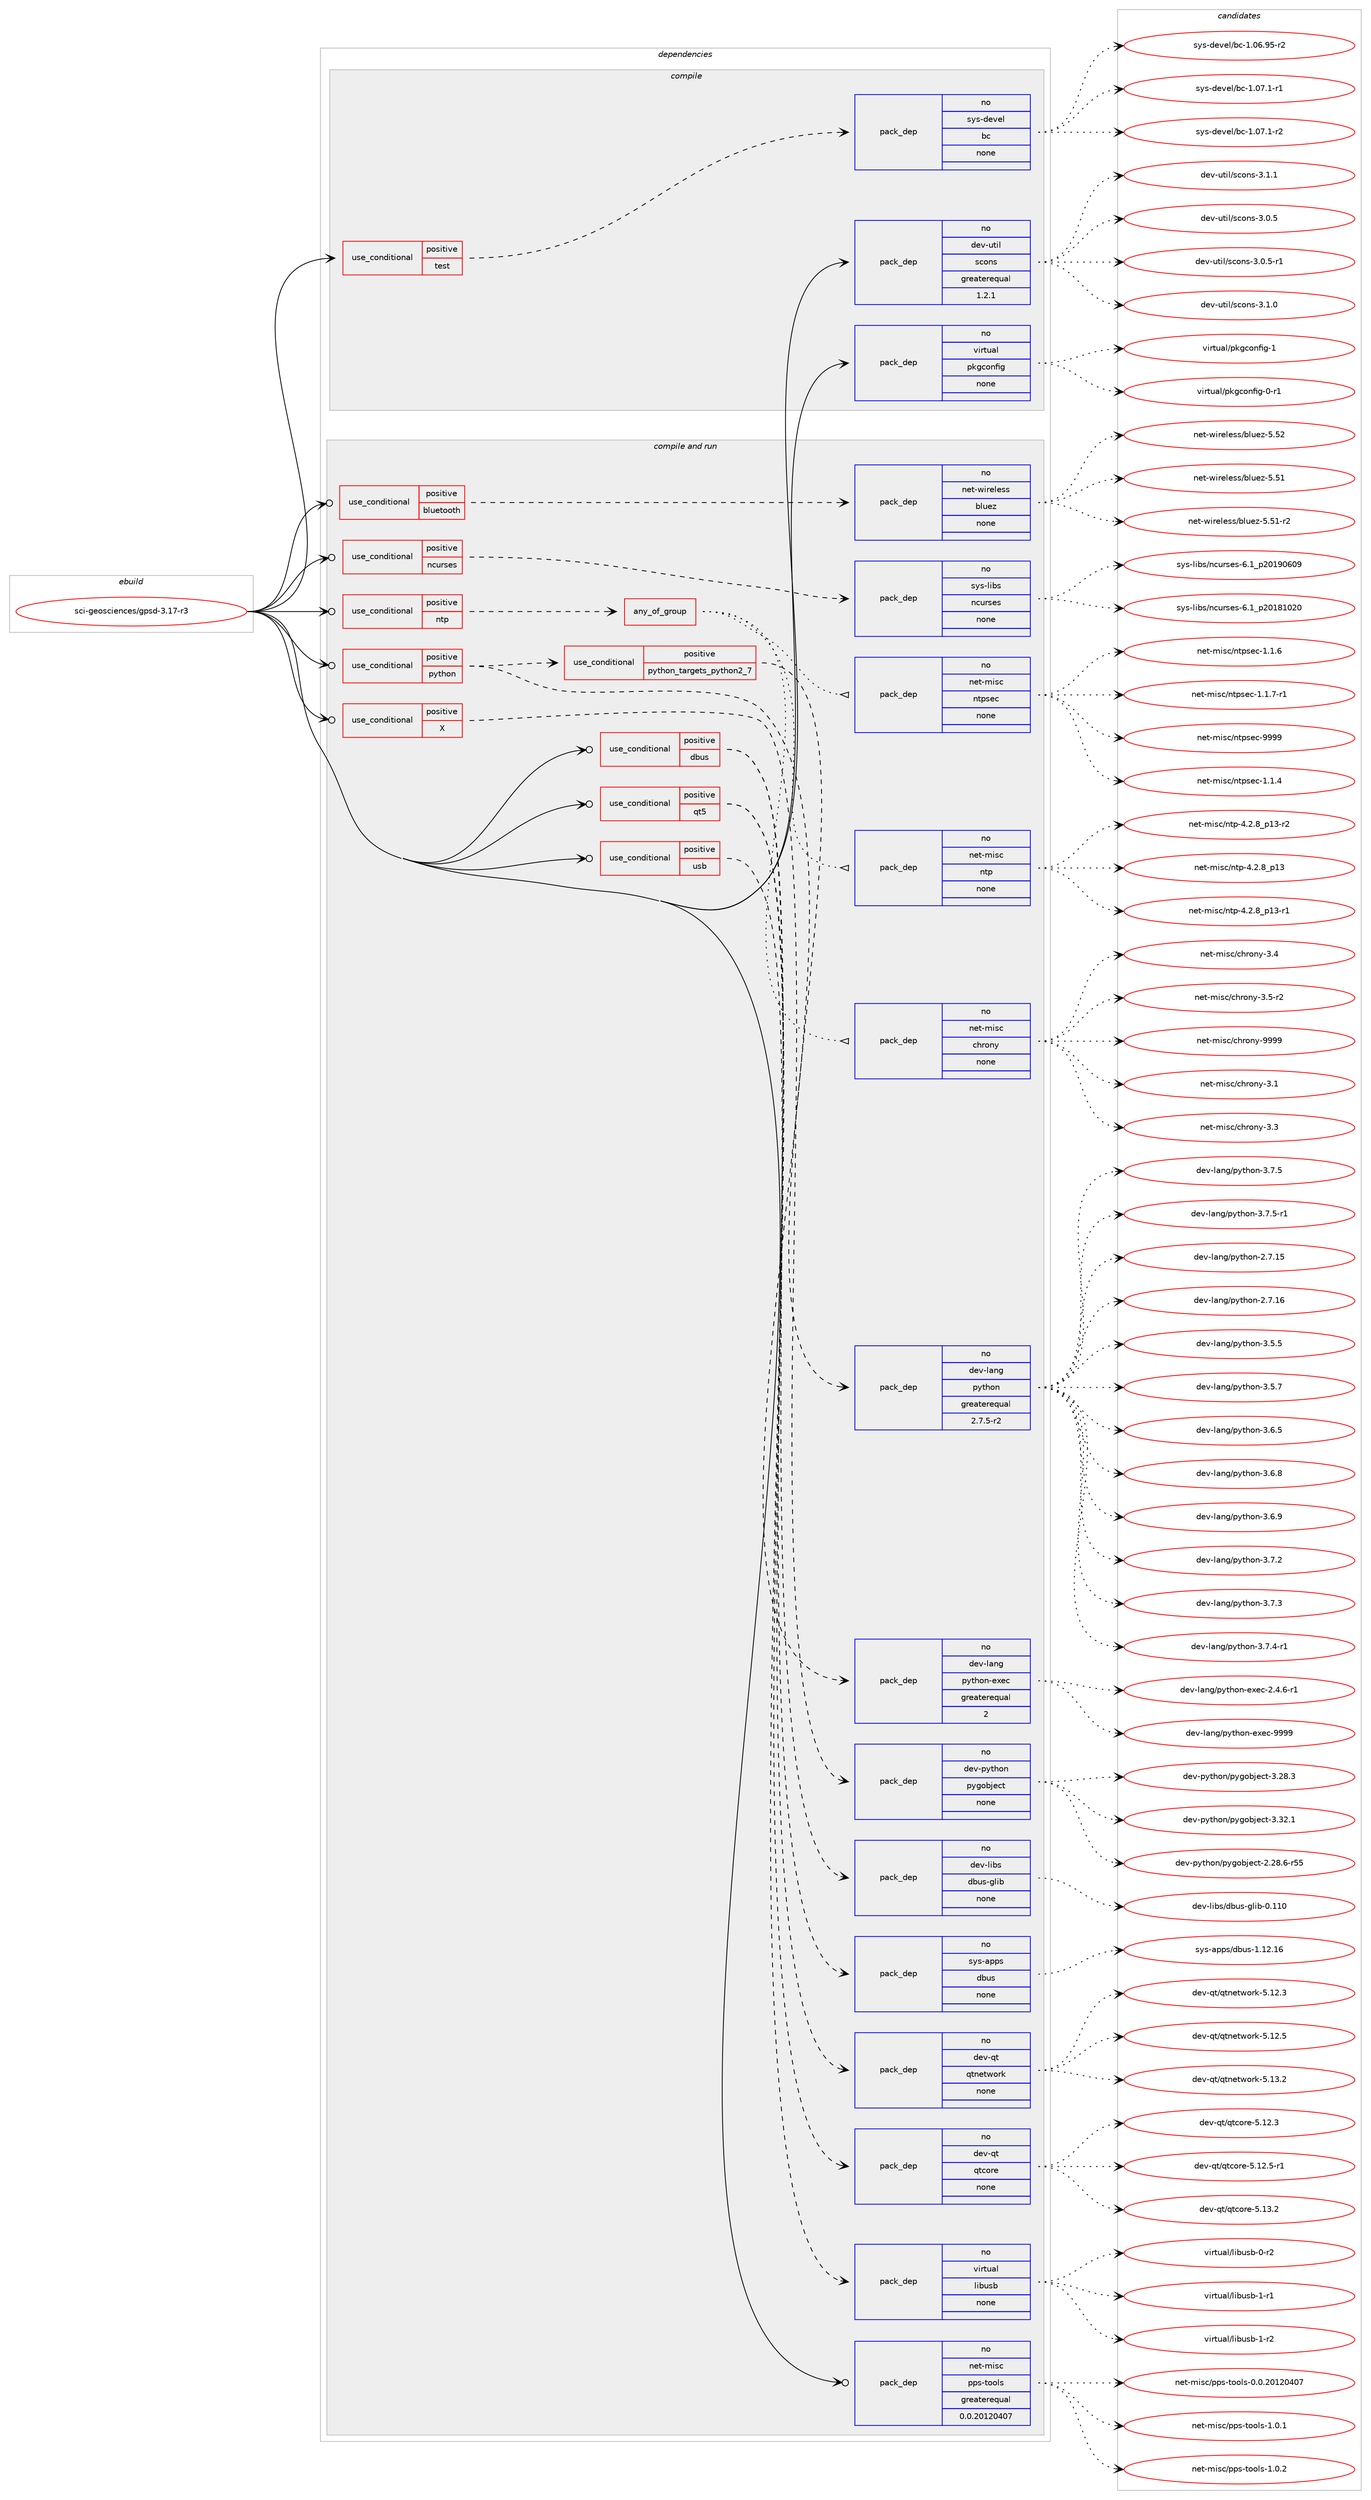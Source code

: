 digraph prolog {

# *************
# Graph options
# *************

newrank=true;
concentrate=true;
compound=true;
graph [rankdir=LR,fontname=Helvetica,fontsize=10,ranksep=1.5];#, ranksep=2.5, nodesep=0.2];
edge  [arrowhead=vee];
node  [fontname=Helvetica,fontsize=10];

# **********
# The ebuild
# **********

subgraph cluster_leftcol {
color=gray;
rank=same;
label=<<i>ebuild</i>>;
id [label="sci-geosciences/gpsd-3.17-r3", color=red, width=4, href="../sci-geosciences/gpsd-3.17-r3.svg"];
}

# ****************
# The dependencies
# ****************

subgraph cluster_midcol {
color=gray;
label=<<i>dependencies</i>>;
subgraph cluster_compile {
fillcolor="#eeeeee";
style=filled;
label=<<i>compile</i>>;
subgraph cond207298 {
dependency853908 [label=<<TABLE BORDER="0" CELLBORDER="1" CELLSPACING="0" CELLPADDING="4"><TR><TD ROWSPAN="3" CELLPADDING="10">use_conditional</TD></TR><TR><TD>positive</TD></TR><TR><TD>test</TD></TR></TABLE>>, shape=none, color=red];
subgraph pack631527 {
dependency853909 [label=<<TABLE BORDER="0" CELLBORDER="1" CELLSPACING="0" CELLPADDING="4" WIDTH="220"><TR><TD ROWSPAN="6" CELLPADDING="30">pack_dep</TD></TR><TR><TD WIDTH="110">no</TD></TR><TR><TD>sys-devel</TD></TR><TR><TD>bc</TD></TR><TR><TD>none</TD></TR><TR><TD></TD></TR></TABLE>>, shape=none, color=blue];
}
dependency853908:e -> dependency853909:w [weight=20,style="dashed",arrowhead="vee"];
}
id:e -> dependency853908:w [weight=20,style="solid",arrowhead="vee"];
subgraph pack631528 {
dependency853910 [label=<<TABLE BORDER="0" CELLBORDER="1" CELLSPACING="0" CELLPADDING="4" WIDTH="220"><TR><TD ROWSPAN="6" CELLPADDING="30">pack_dep</TD></TR><TR><TD WIDTH="110">no</TD></TR><TR><TD>dev-util</TD></TR><TR><TD>scons</TD></TR><TR><TD>greaterequal</TD></TR><TR><TD>1.2.1</TD></TR></TABLE>>, shape=none, color=blue];
}
id:e -> dependency853910:w [weight=20,style="solid",arrowhead="vee"];
subgraph pack631529 {
dependency853911 [label=<<TABLE BORDER="0" CELLBORDER="1" CELLSPACING="0" CELLPADDING="4" WIDTH="220"><TR><TD ROWSPAN="6" CELLPADDING="30">pack_dep</TD></TR><TR><TD WIDTH="110">no</TD></TR><TR><TD>virtual</TD></TR><TR><TD>pkgconfig</TD></TR><TR><TD>none</TD></TR><TR><TD></TD></TR></TABLE>>, shape=none, color=blue];
}
id:e -> dependency853911:w [weight=20,style="solid",arrowhead="vee"];
}
subgraph cluster_compileandrun {
fillcolor="#eeeeee";
style=filled;
label=<<i>compile and run</i>>;
subgraph cond207299 {
dependency853912 [label=<<TABLE BORDER="0" CELLBORDER="1" CELLSPACING="0" CELLPADDING="4"><TR><TD ROWSPAN="3" CELLPADDING="10">use_conditional</TD></TR><TR><TD>positive</TD></TR><TR><TD>X</TD></TR></TABLE>>, shape=none, color=red];
subgraph pack631530 {
dependency853913 [label=<<TABLE BORDER="0" CELLBORDER="1" CELLSPACING="0" CELLPADDING="4" WIDTH="220"><TR><TD ROWSPAN="6" CELLPADDING="30">pack_dep</TD></TR><TR><TD WIDTH="110">no</TD></TR><TR><TD>dev-python</TD></TR><TR><TD>pygobject</TD></TR><TR><TD>none</TD></TR><TR><TD></TD></TR></TABLE>>, shape=none, color=blue];
}
dependency853912:e -> dependency853913:w [weight=20,style="dashed",arrowhead="vee"];
}
id:e -> dependency853912:w [weight=20,style="solid",arrowhead="odotvee"];
subgraph cond207300 {
dependency853914 [label=<<TABLE BORDER="0" CELLBORDER="1" CELLSPACING="0" CELLPADDING="4"><TR><TD ROWSPAN="3" CELLPADDING="10">use_conditional</TD></TR><TR><TD>positive</TD></TR><TR><TD>bluetooth</TD></TR></TABLE>>, shape=none, color=red];
subgraph pack631531 {
dependency853915 [label=<<TABLE BORDER="0" CELLBORDER="1" CELLSPACING="0" CELLPADDING="4" WIDTH="220"><TR><TD ROWSPAN="6" CELLPADDING="30">pack_dep</TD></TR><TR><TD WIDTH="110">no</TD></TR><TR><TD>net-wireless</TD></TR><TR><TD>bluez</TD></TR><TR><TD>none</TD></TR><TR><TD></TD></TR></TABLE>>, shape=none, color=blue];
}
dependency853914:e -> dependency853915:w [weight=20,style="dashed",arrowhead="vee"];
}
id:e -> dependency853914:w [weight=20,style="solid",arrowhead="odotvee"];
subgraph cond207301 {
dependency853916 [label=<<TABLE BORDER="0" CELLBORDER="1" CELLSPACING="0" CELLPADDING="4"><TR><TD ROWSPAN="3" CELLPADDING="10">use_conditional</TD></TR><TR><TD>positive</TD></TR><TR><TD>dbus</TD></TR></TABLE>>, shape=none, color=red];
subgraph pack631532 {
dependency853917 [label=<<TABLE BORDER="0" CELLBORDER="1" CELLSPACING="0" CELLPADDING="4" WIDTH="220"><TR><TD ROWSPAN="6" CELLPADDING="30">pack_dep</TD></TR><TR><TD WIDTH="110">no</TD></TR><TR><TD>sys-apps</TD></TR><TR><TD>dbus</TD></TR><TR><TD>none</TD></TR><TR><TD></TD></TR></TABLE>>, shape=none, color=blue];
}
dependency853916:e -> dependency853917:w [weight=20,style="dashed",arrowhead="vee"];
subgraph pack631533 {
dependency853918 [label=<<TABLE BORDER="0" CELLBORDER="1" CELLSPACING="0" CELLPADDING="4" WIDTH="220"><TR><TD ROWSPAN="6" CELLPADDING="30">pack_dep</TD></TR><TR><TD WIDTH="110">no</TD></TR><TR><TD>dev-libs</TD></TR><TR><TD>dbus-glib</TD></TR><TR><TD>none</TD></TR><TR><TD></TD></TR></TABLE>>, shape=none, color=blue];
}
dependency853916:e -> dependency853918:w [weight=20,style="dashed",arrowhead="vee"];
}
id:e -> dependency853916:w [weight=20,style="solid",arrowhead="odotvee"];
subgraph cond207302 {
dependency853919 [label=<<TABLE BORDER="0" CELLBORDER="1" CELLSPACING="0" CELLPADDING="4"><TR><TD ROWSPAN="3" CELLPADDING="10">use_conditional</TD></TR><TR><TD>positive</TD></TR><TR><TD>ncurses</TD></TR></TABLE>>, shape=none, color=red];
subgraph pack631534 {
dependency853920 [label=<<TABLE BORDER="0" CELLBORDER="1" CELLSPACING="0" CELLPADDING="4" WIDTH="220"><TR><TD ROWSPAN="6" CELLPADDING="30">pack_dep</TD></TR><TR><TD WIDTH="110">no</TD></TR><TR><TD>sys-libs</TD></TR><TR><TD>ncurses</TD></TR><TR><TD>none</TD></TR><TR><TD></TD></TR></TABLE>>, shape=none, color=blue];
}
dependency853919:e -> dependency853920:w [weight=20,style="dashed",arrowhead="vee"];
}
id:e -> dependency853919:w [weight=20,style="solid",arrowhead="odotvee"];
subgraph cond207303 {
dependency853921 [label=<<TABLE BORDER="0" CELLBORDER="1" CELLSPACING="0" CELLPADDING="4"><TR><TD ROWSPAN="3" CELLPADDING="10">use_conditional</TD></TR><TR><TD>positive</TD></TR><TR><TD>ntp</TD></TR></TABLE>>, shape=none, color=red];
subgraph any14574 {
dependency853922 [label=<<TABLE BORDER="0" CELLBORDER="1" CELLSPACING="0" CELLPADDING="4"><TR><TD CELLPADDING="10">any_of_group</TD></TR></TABLE>>, shape=none, color=red];subgraph pack631535 {
dependency853923 [label=<<TABLE BORDER="0" CELLBORDER="1" CELLSPACING="0" CELLPADDING="4" WIDTH="220"><TR><TD ROWSPAN="6" CELLPADDING="30">pack_dep</TD></TR><TR><TD WIDTH="110">no</TD></TR><TR><TD>net-misc</TD></TR><TR><TD>ntp</TD></TR><TR><TD>none</TD></TR><TR><TD></TD></TR></TABLE>>, shape=none, color=blue];
}
dependency853922:e -> dependency853923:w [weight=20,style="dotted",arrowhead="oinv"];
subgraph pack631536 {
dependency853924 [label=<<TABLE BORDER="0" CELLBORDER="1" CELLSPACING="0" CELLPADDING="4" WIDTH="220"><TR><TD ROWSPAN="6" CELLPADDING="30">pack_dep</TD></TR><TR><TD WIDTH="110">no</TD></TR><TR><TD>net-misc</TD></TR><TR><TD>ntpsec</TD></TR><TR><TD>none</TD></TR><TR><TD></TD></TR></TABLE>>, shape=none, color=blue];
}
dependency853922:e -> dependency853924:w [weight=20,style="dotted",arrowhead="oinv"];
subgraph pack631537 {
dependency853925 [label=<<TABLE BORDER="0" CELLBORDER="1" CELLSPACING="0" CELLPADDING="4" WIDTH="220"><TR><TD ROWSPAN="6" CELLPADDING="30">pack_dep</TD></TR><TR><TD WIDTH="110">no</TD></TR><TR><TD>net-misc</TD></TR><TR><TD>chrony</TD></TR><TR><TD>none</TD></TR><TR><TD></TD></TR></TABLE>>, shape=none, color=blue];
}
dependency853922:e -> dependency853925:w [weight=20,style="dotted",arrowhead="oinv"];
}
dependency853921:e -> dependency853922:w [weight=20,style="dashed",arrowhead="vee"];
}
id:e -> dependency853921:w [weight=20,style="solid",arrowhead="odotvee"];
subgraph cond207304 {
dependency853926 [label=<<TABLE BORDER="0" CELLBORDER="1" CELLSPACING="0" CELLPADDING="4"><TR><TD ROWSPAN="3" CELLPADDING="10">use_conditional</TD></TR><TR><TD>positive</TD></TR><TR><TD>python</TD></TR></TABLE>>, shape=none, color=red];
subgraph cond207305 {
dependency853927 [label=<<TABLE BORDER="0" CELLBORDER="1" CELLSPACING="0" CELLPADDING="4"><TR><TD ROWSPAN="3" CELLPADDING="10">use_conditional</TD></TR><TR><TD>positive</TD></TR><TR><TD>python_targets_python2_7</TD></TR></TABLE>>, shape=none, color=red];
subgraph pack631538 {
dependency853928 [label=<<TABLE BORDER="0" CELLBORDER="1" CELLSPACING="0" CELLPADDING="4" WIDTH="220"><TR><TD ROWSPAN="6" CELLPADDING="30">pack_dep</TD></TR><TR><TD WIDTH="110">no</TD></TR><TR><TD>dev-lang</TD></TR><TR><TD>python</TD></TR><TR><TD>greaterequal</TD></TR><TR><TD>2.7.5-r2</TD></TR></TABLE>>, shape=none, color=blue];
}
dependency853927:e -> dependency853928:w [weight=20,style="dashed",arrowhead="vee"];
}
dependency853926:e -> dependency853927:w [weight=20,style="dashed",arrowhead="vee"];
subgraph pack631539 {
dependency853929 [label=<<TABLE BORDER="0" CELLBORDER="1" CELLSPACING="0" CELLPADDING="4" WIDTH="220"><TR><TD ROWSPAN="6" CELLPADDING="30">pack_dep</TD></TR><TR><TD WIDTH="110">no</TD></TR><TR><TD>dev-lang</TD></TR><TR><TD>python-exec</TD></TR><TR><TD>greaterequal</TD></TR><TR><TD>2</TD></TR></TABLE>>, shape=none, color=blue];
}
dependency853926:e -> dependency853929:w [weight=20,style="dashed",arrowhead="vee"];
}
id:e -> dependency853926:w [weight=20,style="solid",arrowhead="odotvee"];
subgraph cond207306 {
dependency853930 [label=<<TABLE BORDER="0" CELLBORDER="1" CELLSPACING="0" CELLPADDING="4"><TR><TD ROWSPAN="3" CELLPADDING="10">use_conditional</TD></TR><TR><TD>positive</TD></TR><TR><TD>qt5</TD></TR></TABLE>>, shape=none, color=red];
subgraph pack631540 {
dependency853931 [label=<<TABLE BORDER="0" CELLBORDER="1" CELLSPACING="0" CELLPADDING="4" WIDTH="220"><TR><TD ROWSPAN="6" CELLPADDING="30">pack_dep</TD></TR><TR><TD WIDTH="110">no</TD></TR><TR><TD>dev-qt</TD></TR><TR><TD>qtcore</TD></TR><TR><TD>none</TD></TR><TR><TD></TD></TR></TABLE>>, shape=none, color=blue];
}
dependency853930:e -> dependency853931:w [weight=20,style="dashed",arrowhead="vee"];
subgraph pack631541 {
dependency853932 [label=<<TABLE BORDER="0" CELLBORDER="1" CELLSPACING="0" CELLPADDING="4" WIDTH="220"><TR><TD ROWSPAN="6" CELLPADDING="30">pack_dep</TD></TR><TR><TD WIDTH="110">no</TD></TR><TR><TD>dev-qt</TD></TR><TR><TD>qtnetwork</TD></TR><TR><TD>none</TD></TR><TR><TD></TD></TR></TABLE>>, shape=none, color=blue];
}
dependency853930:e -> dependency853932:w [weight=20,style="dashed",arrowhead="vee"];
}
id:e -> dependency853930:w [weight=20,style="solid",arrowhead="odotvee"];
subgraph cond207307 {
dependency853933 [label=<<TABLE BORDER="0" CELLBORDER="1" CELLSPACING="0" CELLPADDING="4"><TR><TD ROWSPAN="3" CELLPADDING="10">use_conditional</TD></TR><TR><TD>positive</TD></TR><TR><TD>usb</TD></TR></TABLE>>, shape=none, color=red];
subgraph pack631542 {
dependency853934 [label=<<TABLE BORDER="0" CELLBORDER="1" CELLSPACING="0" CELLPADDING="4" WIDTH="220"><TR><TD ROWSPAN="6" CELLPADDING="30">pack_dep</TD></TR><TR><TD WIDTH="110">no</TD></TR><TR><TD>virtual</TD></TR><TR><TD>libusb</TD></TR><TR><TD>none</TD></TR><TR><TD></TD></TR></TABLE>>, shape=none, color=blue];
}
dependency853933:e -> dependency853934:w [weight=20,style="dashed",arrowhead="vee"];
}
id:e -> dependency853933:w [weight=20,style="solid",arrowhead="odotvee"];
subgraph pack631543 {
dependency853935 [label=<<TABLE BORDER="0" CELLBORDER="1" CELLSPACING="0" CELLPADDING="4" WIDTH="220"><TR><TD ROWSPAN="6" CELLPADDING="30">pack_dep</TD></TR><TR><TD WIDTH="110">no</TD></TR><TR><TD>net-misc</TD></TR><TR><TD>pps-tools</TD></TR><TR><TD>greaterequal</TD></TR><TR><TD>0.0.20120407</TD></TR></TABLE>>, shape=none, color=blue];
}
id:e -> dependency853935:w [weight=20,style="solid",arrowhead="odotvee"];
}
subgraph cluster_run {
fillcolor="#eeeeee";
style=filled;
label=<<i>run</i>>;
}
}

# **************
# The candidates
# **************

subgraph cluster_choices {
rank=same;
color=gray;
label=<<i>candidates</i>>;

subgraph choice631527 {
color=black;
nodesep=1;
choice1151211154510010111810110847989945494648544657534511450 [label="sys-devel/bc-1.06.95-r2", color=red, width=4,href="../sys-devel/bc-1.06.95-r2.svg"];
choice11512111545100101118101108479899454946485546494511449 [label="sys-devel/bc-1.07.1-r1", color=red, width=4,href="../sys-devel/bc-1.07.1-r1.svg"];
choice11512111545100101118101108479899454946485546494511450 [label="sys-devel/bc-1.07.1-r2", color=red, width=4,href="../sys-devel/bc-1.07.1-r2.svg"];
dependency853909:e -> choice1151211154510010111810110847989945494648544657534511450:w [style=dotted,weight="100"];
dependency853909:e -> choice11512111545100101118101108479899454946485546494511449:w [style=dotted,weight="100"];
dependency853909:e -> choice11512111545100101118101108479899454946485546494511450:w [style=dotted,weight="100"];
}
subgraph choice631528 {
color=black;
nodesep=1;
choice100101118451171161051084711599111110115455146484653 [label="dev-util/scons-3.0.5", color=red, width=4,href="../dev-util/scons-3.0.5.svg"];
choice1001011184511711610510847115991111101154551464846534511449 [label="dev-util/scons-3.0.5-r1", color=red, width=4,href="../dev-util/scons-3.0.5-r1.svg"];
choice100101118451171161051084711599111110115455146494648 [label="dev-util/scons-3.1.0", color=red, width=4,href="../dev-util/scons-3.1.0.svg"];
choice100101118451171161051084711599111110115455146494649 [label="dev-util/scons-3.1.1", color=red, width=4,href="../dev-util/scons-3.1.1.svg"];
dependency853910:e -> choice100101118451171161051084711599111110115455146484653:w [style=dotted,weight="100"];
dependency853910:e -> choice1001011184511711610510847115991111101154551464846534511449:w [style=dotted,weight="100"];
dependency853910:e -> choice100101118451171161051084711599111110115455146494648:w [style=dotted,weight="100"];
dependency853910:e -> choice100101118451171161051084711599111110115455146494649:w [style=dotted,weight="100"];
}
subgraph choice631529 {
color=black;
nodesep=1;
choice11810511411611797108471121071039911111010210510345484511449 [label="virtual/pkgconfig-0-r1", color=red, width=4,href="../virtual/pkgconfig-0-r1.svg"];
choice1181051141161179710847112107103991111101021051034549 [label="virtual/pkgconfig-1", color=red, width=4,href="../virtual/pkgconfig-1.svg"];
dependency853911:e -> choice11810511411611797108471121071039911111010210510345484511449:w [style=dotted,weight="100"];
dependency853911:e -> choice1181051141161179710847112107103991111101021051034549:w [style=dotted,weight="100"];
}
subgraph choice631530 {
color=black;
nodesep=1;
choice1001011184511212111610411111047112121103111981061019911645504650564654451145353 [label="dev-python/pygobject-2.28.6-r55", color=red, width=4,href="../dev-python/pygobject-2.28.6-r55.svg"];
choice1001011184511212111610411111047112121103111981061019911645514650564651 [label="dev-python/pygobject-3.28.3", color=red, width=4,href="../dev-python/pygobject-3.28.3.svg"];
choice1001011184511212111610411111047112121103111981061019911645514651504649 [label="dev-python/pygobject-3.32.1", color=red, width=4,href="../dev-python/pygobject-3.32.1.svg"];
dependency853913:e -> choice1001011184511212111610411111047112121103111981061019911645504650564654451145353:w [style=dotted,weight="100"];
dependency853913:e -> choice1001011184511212111610411111047112121103111981061019911645514650564651:w [style=dotted,weight="100"];
dependency853913:e -> choice1001011184511212111610411111047112121103111981061019911645514651504649:w [style=dotted,weight="100"];
}
subgraph choice631531 {
color=black;
nodesep=1;
choice1101011164511910511410110810111511547981081171011224553465349 [label="net-wireless/bluez-5.51", color=red, width=4,href="../net-wireless/bluez-5.51.svg"];
choice11010111645119105114101108101115115479810811710112245534653494511450 [label="net-wireless/bluez-5.51-r2", color=red, width=4,href="../net-wireless/bluez-5.51-r2.svg"];
choice1101011164511910511410110810111511547981081171011224553465350 [label="net-wireless/bluez-5.52", color=red, width=4,href="../net-wireless/bluez-5.52.svg"];
dependency853915:e -> choice1101011164511910511410110810111511547981081171011224553465349:w [style=dotted,weight="100"];
dependency853915:e -> choice11010111645119105114101108101115115479810811710112245534653494511450:w [style=dotted,weight="100"];
dependency853915:e -> choice1101011164511910511410110810111511547981081171011224553465350:w [style=dotted,weight="100"];
}
subgraph choice631532 {
color=black;
nodesep=1;
choice115121115459711211211547100981171154549464950464954 [label="sys-apps/dbus-1.12.16", color=red, width=4,href="../sys-apps/dbus-1.12.16.svg"];
dependency853917:e -> choice115121115459711211211547100981171154549464950464954:w [style=dotted,weight="100"];
}
subgraph choice631533 {
color=black;
nodesep=1;
choice100101118451081059811547100981171154510310810598454846494948 [label="dev-libs/dbus-glib-0.110", color=red, width=4,href="../dev-libs/dbus-glib-0.110.svg"];
dependency853918:e -> choice100101118451081059811547100981171154510310810598454846494948:w [style=dotted,weight="100"];
}
subgraph choice631534 {
color=black;
nodesep=1;
choice1151211154510810598115471109911711411510111545544649951125048495649485048 [label="sys-libs/ncurses-6.1_p20181020", color=red, width=4,href="../sys-libs/ncurses-6.1_p20181020.svg"];
choice1151211154510810598115471109911711411510111545544649951125048495748544857 [label="sys-libs/ncurses-6.1_p20190609", color=red, width=4,href="../sys-libs/ncurses-6.1_p20190609.svg"];
dependency853920:e -> choice1151211154510810598115471109911711411510111545544649951125048495649485048:w [style=dotted,weight="100"];
dependency853920:e -> choice1151211154510810598115471109911711411510111545544649951125048495748544857:w [style=dotted,weight="100"];
}
subgraph choice631535 {
color=black;
nodesep=1;
choice110101116451091051159947110116112455246504656951124951 [label="net-misc/ntp-4.2.8_p13", color=red, width=4,href="../net-misc/ntp-4.2.8_p13.svg"];
choice1101011164510910511599471101161124552465046569511249514511449 [label="net-misc/ntp-4.2.8_p13-r1", color=red, width=4,href="../net-misc/ntp-4.2.8_p13-r1.svg"];
choice1101011164510910511599471101161124552465046569511249514511450 [label="net-misc/ntp-4.2.8_p13-r2", color=red, width=4,href="../net-misc/ntp-4.2.8_p13-r2.svg"];
dependency853923:e -> choice110101116451091051159947110116112455246504656951124951:w [style=dotted,weight="100"];
dependency853923:e -> choice1101011164510910511599471101161124552465046569511249514511449:w [style=dotted,weight="100"];
dependency853923:e -> choice1101011164510910511599471101161124552465046569511249514511450:w [style=dotted,weight="100"];
}
subgraph choice631536 {
color=black;
nodesep=1;
choice11010111645109105115994711011611211510199454946494652 [label="net-misc/ntpsec-1.1.4", color=red, width=4,href="../net-misc/ntpsec-1.1.4.svg"];
choice11010111645109105115994711011611211510199454946494654 [label="net-misc/ntpsec-1.1.6", color=red, width=4,href="../net-misc/ntpsec-1.1.6.svg"];
choice110101116451091051159947110116112115101994549464946554511449 [label="net-misc/ntpsec-1.1.7-r1", color=red, width=4,href="../net-misc/ntpsec-1.1.7-r1.svg"];
choice110101116451091051159947110116112115101994557575757 [label="net-misc/ntpsec-9999", color=red, width=4,href="../net-misc/ntpsec-9999.svg"];
dependency853924:e -> choice11010111645109105115994711011611211510199454946494652:w [style=dotted,weight="100"];
dependency853924:e -> choice11010111645109105115994711011611211510199454946494654:w [style=dotted,weight="100"];
dependency853924:e -> choice110101116451091051159947110116112115101994549464946554511449:w [style=dotted,weight="100"];
dependency853924:e -> choice110101116451091051159947110116112115101994557575757:w [style=dotted,weight="100"];
}
subgraph choice631537 {
color=black;
nodesep=1;
choice1101011164510910511599479910411411111012145514649 [label="net-misc/chrony-3.1", color=red, width=4,href="../net-misc/chrony-3.1.svg"];
choice1101011164510910511599479910411411111012145514651 [label="net-misc/chrony-3.3", color=red, width=4,href="../net-misc/chrony-3.3.svg"];
choice1101011164510910511599479910411411111012145514652 [label="net-misc/chrony-3.4", color=red, width=4,href="../net-misc/chrony-3.4.svg"];
choice11010111645109105115994799104114111110121455146534511450 [label="net-misc/chrony-3.5-r2", color=red, width=4,href="../net-misc/chrony-3.5-r2.svg"];
choice110101116451091051159947991041141111101214557575757 [label="net-misc/chrony-9999", color=red, width=4,href="../net-misc/chrony-9999.svg"];
dependency853925:e -> choice1101011164510910511599479910411411111012145514649:w [style=dotted,weight="100"];
dependency853925:e -> choice1101011164510910511599479910411411111012145514651:w [style=dotted,weight="100"];
dependency853925:e -> choice1101011164510910511599479910411411111012145514652:w [style=dotted,weight="100"];
dependency853925:e -> choice11010111645109105115994799104114111110121455146534511450:w [style=dotted,weight="100"];
dependency853925:e -> choice110101116451091051159947991041141111101214557575757:w [style=dotted,weight="100"];
}
subgraph choice631538 {
color=black;
nodesep=1;
choice10010111845108971101034711212111610411111045504655464953 [label="dev-lang/python-2.7.15", color=red, width=4,href="../dev-lang/python-2.7.15.svg"];
choice10010111845108971101034711212111610411111045504655464954 [label="dev-lang/python-2.7.16", color=red, width=4,href="../dev-lang/python-2.7.16.svg"];
choice100101118451089711010347112121116104111110455146534653 [label="dev-lang/python-3.5.5", color=red, width=4,href="../dev-lang/python-3.5.5.svg"];
choice100101118451089711010347112121116104111110455146534655 [label="dev-lang/python-3.5.7", color=red, width=4,href="../dev-lang/python-3.5.7.svg"];
choice100101118451089711010347112121116104111110455146544653 [label="dev-lang/python-3.6.5", color=red, width=4,href="../dev-lang/python-3.6.5.svg"];
choice100101118451089711010347112121116104111110455146544656 [label="dev-lang/python-3.6.8", color=red, width=4,href="../dev-lang/python-3.6.8.svg"];
choice100101118451089711010347112121116104111110455146544657 [label="dev-lang/python-3.6.9", color=red, width=4,href="../dev-lang/python-3.6.9.svg"];
choice100101118451089711010347112121116104111110455146554650 [label="dev-lang/python-3.7.2", color=red, width=4,href="../dev-lang/python-3.7.2.svg"];
choice100101118451089711010347112121116104111110455146554651 [label="dev-lang/python-3.7.3", color=red, width=4,href="../dev-lang/python-3.7.3.svg"];
choice1001011184510897110103471121211161041111104551465546524511449 [label="dev-lang/python-3.7.4-r1", color=red, width=4,href="../dev-lang/python-3.7.4-r1.svg"];
choice100101118451089711010347112121116104111110455146554653 [label="dev-lang/python-3.7.5", color=red, width=4,href="../dev-lang/python-3.7.5.svg"];
choice1001011184510897110103471121211161041111104551465546534511449 [label="dev-lang/python-3.7.5-r1", color=red, width=4,href="../dev-lang/python-3.7.5-r1.svg"];
dependency853928:e -> choice10010111845108971101034711212111610411111045504655464953:w [style=dotted,weight="100"];
dependency853928:e -> choice10010111845108971101034711212111610411111045504655464954:w [style=dotted,weight="100"];
dependency853928:e -> choice100101118451089711010347112121116104111110455146534653:w [style=dotted,weight="100"];
dependency853928:e -> choice100101118451089711010347112121116104111110455146534655:w [style=dotted,weight="100"];
dependency853928:e -> choice100101118451089711010347112121116104111110455146544653:w [style=dotted,weight="100"];
dependency853928:e -> choice100101118451089711010347112121116104111110455146544656:w [style=dotted,weight="100"];
dependency853928:e -> choice100101118451089711010347112121116104111110455146544657:w [style=dotted,weight="100"];
dependency853928:e -> choice100101118451089711010347112121116104111110455146554650:w [style=dotted,weight="100"];
dependency853928:e -> choice100101118451089711010347112121116104111110455146554651:w [style=dotted,weight="100"];
dependency853928:e -> choice1001011184510897110103471121211161041111104551465546524511449:w [style=dotted,weight="100"];
dependency853928:e -> choice100101118451089711010347112121116104111110455146554653:w [style=dotted,weight="100"];
dependency853928:e -> choice1001011184510897110103471121211161041111104551465546534511449:w [style=dotted,weight="100"];
}
subgraph choice631539 {
color=black;
nodesep=1;
choice10010111845108971101034711212111610411111045101120101994550465246544511449 [label="dev-lang/python-exec-2.4.6-r1", color=red, width=4,href="../dev-lang/python-exec-2.4.6-r1.svg"];
choice10010111845108971101034711212111610411111045101120101994557575757 [label="dev-lang/python-exec-9999", color=red, width=4,href="../dev-lang/python-exec-9999.svg"];
dependency853929:e -> choice10010111845108971101034711212111610411111045101120101994550465246544511449:w [style=dotted,weight="100"];
dependency853929:e -> choice10010111845108971101034711212111610411111045101120101994557575757:w [style=dotted,weight="100"];
}
subgraph choice631540 {
color=black;
nodesep=1;
choice10010111845113116471131169911111410145534649504651 [label="dev-qt/qtcore-5.12.3", color=red, width=4,href="../dev-qt/qtcore-5.12.3.svg"];
choice100101118451131164711311699111114101455346495046534511449 [label="dev-qt/qtcore-5.12.5-r1", color=red, width=4,href="../dev-qt/qtcore-5.12.5-r1.svg"];
choice10010111845113116471131169911111410145534649514650 [label="dev-qt/qtcore-5.13.2", color=red, width=4,href="../dev-qt/qtcore-5.13.2.svg"];
dependency853931:e -> choice10010111845113116471131169911111410145534649504651:w [style=dotted,weight="100"];
dependency853931:e -> choice100101118451131164711311699111114101455346495046534511449:w [style=dotted,weight="100"];
dependency853931:e -> choice10010111845113116471131169911111410145534649514650:w [style=dotted,weight="100"];
}
subgraph choice631541 {
color=black;
nodesep=1;
choice100101118451131164711311611010111611911111410745534649504651 [label="dev-qt/qtnetwork-5.12.3", color=red, width=4,href="../dev-qt/qtnetwork-5.12.3.svg"];
choice100101118451131164711311611010111611911111410745534649504653 [label="dev-qt/qtnetwork-5.12.5", color=red, width=4,href="../dev-qt/qtnetwork-5.12.5.svg"];
choice100101118451131164711311611010111611911111410745534649514650 [label="dev-qt/qtnetwork-5.13.2", color=red, width=4,href="../dev-qt/qtnetwork-5.13.2.svg"];
dependency853932:e -> choice100101118451131164711311611010111611911111410745534649504651:w [style=dotted,weight="100"];
dependency853932:e -> choice100101118451131164711311611010111611911111410745534649504653:w [style=dotted,weight="100"];
dependency853932:e -> choice100101118451131164711311611010111611911111410745534649514650:w [style=dotted,weight="100"];
}
subgraph choice631542 {
color=black;
nodesep=1;
choice1181051141161179710847108105981171159845484511450 [label="virtual/libusb-0-r2", color=red, width=4,href="../virtual/libusb-0-r2.svg"];
choice1181051141161179710847108105981171159845494511449 [label="virtual/libusb-1-r1", color=red, width=4,href="../virtual/libusb-1-r1.svg"];
choice1181051141161179710847108105981171159845494511450 [label="virtual/libusb-1-r2", color=red, width=4,href="../virtual/libusb-1-r2.svg"];
dependency853934:e -> choice1181051141161179710847108105981171159845484511450:w [style=dotted,weight="100"];
dependency853934:e -> choice1181051141161179710847108105981171159845494511449:w [style=dotted,weight="100"];
dependency853934:e -> choice1181051141161179710847108105981171159845494511450:w [style=dotted,weight="100"];
}
subgraph choice631543 {
color=black;
nodesep=1;
choice1101011164510910511599471121121154511611111110811545484648465048495048524855 [label="net-misc/pps-tools-0.0.20120407", color=red, width=4,href="../net-misc/pps-tools-0.0.20120407.svg"];
choice11010111645109105115994711211211545116111111108115454946484649 [label="net-misc/pps-tools-1.0.1", color=red, width=4,href="../net-misc/pps-tools-1.0.1.svg"];
choice11010111645109105115994711211211545116111111108115454946484650 [label="net-misc/pps-tools-1.0.2", color=red, width=4,href="../net-misc/pps-tools-1.0.2.svg"];
dependency853935:e -> choice1101011164510910511599471121121154511611111110811545484648465048495048524855:w [style=dotted,weight="100"];
dependency853935:e -> choice11010111645109105115994711211211545116111111108115454946484649:w [style=dotted,weight="100"];
dependency853935:e -> choice11010111645109105115994711211211545116111111108115454946484650:w [style=dotted,weight="100"];
}
}

}
